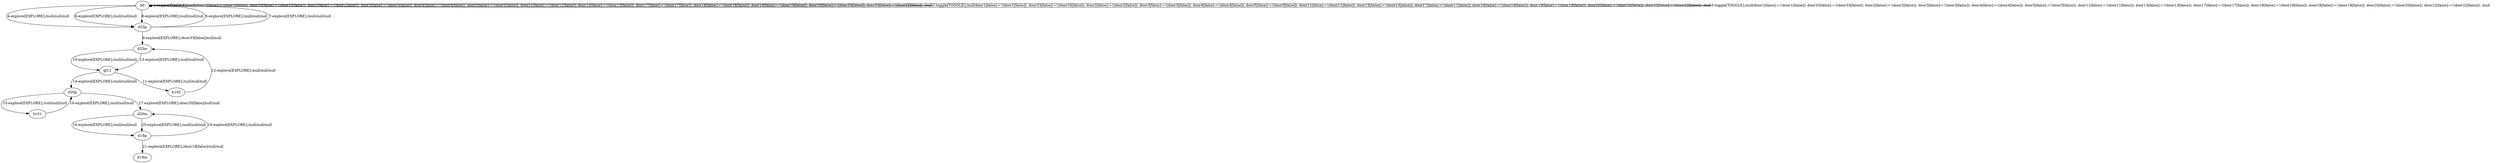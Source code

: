# Total number of goals covered by this test: 1
# d18p --> d20m

digraph g {
"b0" -> "b0" [label = "1-toggle[TOGGLE];/null/door1[false]:=!(door1[false]); door33[false]:=!(door33[false]); door2[false]:=!(door2[false]); door3[false]:=!(door3[false]); door4[false]:=!(door4[false]); door5[false]:=!(door5[false]); door11[false]:=!(door11[false]); door13[false]:=!(door13[false]); door17[false]:=!(door17[false]); door18[false]:=!(door18[false]); door19[false]:=!(door19[false]); door20[false]:=!(door20[false]); door22[false]:=!(door22[false]); /null"];
"b0" -> "b0" [label = "2-toggle[TOGGLE];/null/door1[false]:=!(door1[false]); door33[false]:=!(door33[false]); door2[false]:=!(door2[false]); door3[false]:=!(door3[false]); door4[false]:=!(door4[false]); door5[false]:=!(door5[false]); door11[false]:=!(door11[false]); door13[false]:=!(door13[false]); door17[false]:=!(door17[false]); door18[false]:=!(door18[false]); door19[false]:=!(door19[false]); door20[false]:=!(door20[false]); door22[false]:=!(door22[false]); /null"];
"b0" -> "b0" [label = "3-toggle[TOGGLE];/null/door1[false]:=!(door1[false]); door33[false]:=!(door33[false]); door2[false]:=!(door2[false]); door3[false]:=!(door3[false]); door4[false]:=!(door4[false]); door5[false]:=!(door5[false]); door11[false]:=!(door11[false]); door13[false]:=!(door13[false]); door17[false]:=!(door17[false]); door18[false]:=!(door18[false]); door19[false]:=!(door19[false]); door20[false]:=!(door20[false]); door22[false]:=!(door22[false]); /null"];
"b0" -> "d33p" [label = "4-explore[EXPLORE];/null/null/null"];
"d33p" -> "b0" [label = "5-explore[EXPLORE];/null/null/null"];
"b0" -> "d33p" [label = "6-explore[EXPLORE];/null/null/null"];
"d33p" -> "b0" [label = "7-explore[EXPLORE];/null/null/null"];
"b0" -> "d33p" [label = "8-explore[EXPLORE];/null/null/null"];
"d33p" -> "d33m" [label = "9-explore[EXPLORE];/door33[false]/null/null"];
"d33m" -> "gf12" [label = "10-explore[EXPLORE];/null/null/null"];
"gf12" -> "b102" [label = "11-explore[EXPLORE];/null/null/null"];
"b102" -> "d33m" [label = "12-explore[EXPLORE];/null/null/null"];
"d33m" -> "gf12" [label = "13-explore[EXPLORE];/null/null/null"];
"gf12" -> "d20p" [label = "14-explore[EXPLORE];/null/null/null"];
"d20p" -> "b101" [label = "15-explore[EXPLORE];/null/null/null"];
"b101" -> "d20p" [label = "16-explore[EXPLORE];/null/null/null"];
"d20p" -> "d20m" [label = "17-explore[EXPLORE];/door20[false]/null/null"];
"d20m" -> "d18p" [label = "18-explore[EXPLORE];/null/null/null"];
"d18p" -> "d20m" [label = "19-explore[EXPLORE];/null/null/null"];
"d20m" -> "d18p" [label = "20-explore[EXPLORE];/null/null/null"];
"d18p" -> "d18m" [label = "21-explore[EXPLORE];/door18[false]/null/null"];
}